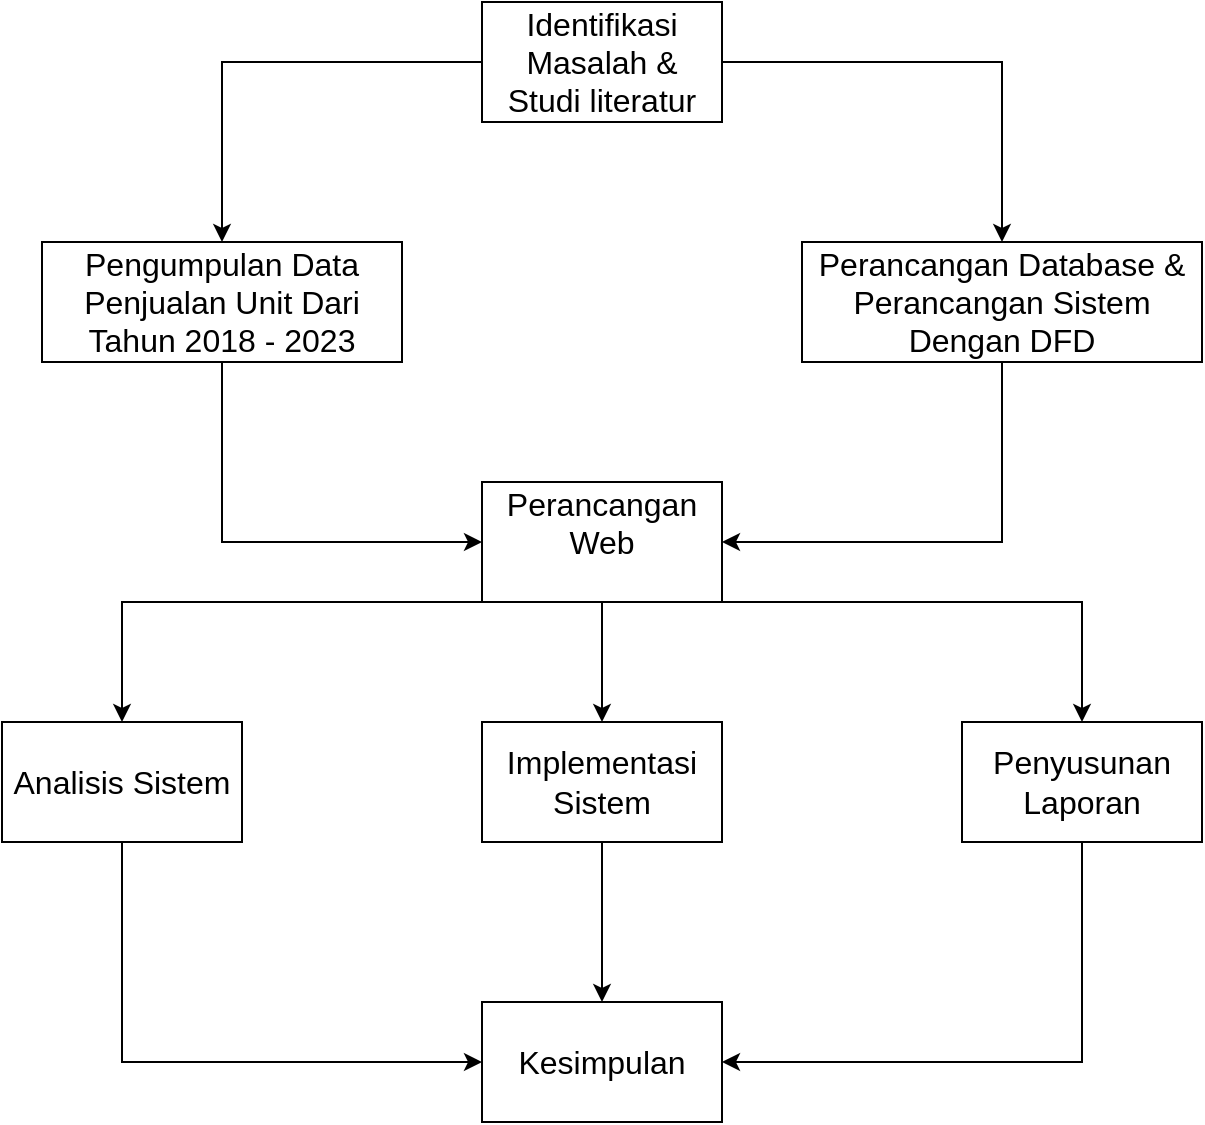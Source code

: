 <mxfile version="24.6.5" type="github">
  <diagram name="Page-1" id="ZhkAO-OksAHkfIsfI0hL">
    <mxGraphModel dx="794" dy="446" grid="1" gridSize="10" guides="1" tooltips="1" connect="1" arrows="1" fold="1" page="1" pageScale="1" pageWidth="1169" pageHeight="827" math="0" shadow="0">
      <root>
        <mxCell id="0" />
        <mxCell id="1" parent="0" />
        <mxCell id="O1jV9tuj0lzTonCqNAjx-1" value="Identifikasi Masalah &amp;amp;&lt;div style=&quot;font-size: 16px;&quot;&gt;Studi literatur&lt;/div&gt;" style="rounded=0;whiteSpace=wrap;html=1;fontSize=16;" vertex="1" parent="1">
          <mxGeometry x="240" y="80" width="120" height="60" as="geometry" />
        </mxCell>
        <mxCell id="O1jV9tuj0lzTonCqNAjx-2" value="Pengumpulan Data Penjualan Unit Dari Tahun 2018 - 2023" style="rounded=0;whiteSpace=wrap;html=1;fontSize=16;" vertex="1" parent="1">
          <mxGeometry x="20" y="200" width="180" height="60" as="geometry" />
        </mxCell>
        <mxCell id="O1jV9tuj0lzTonCqNAjx-3" value="Perancangan Database &amp;amp; Perancangan Sistem Dengan DFD" style="rounded=0;whiteSpace=wrap;html=1;fontSize=16;" vertex="1" parent="1">
          <mxGeometry x="400" y="200" width="200" height="60" as="geometry" />
        </mxCell>
        <mxCell id="O1jV9tuj0lzTonCqNAjx-5" value="Perancangan Web&lt;div style=&quot;font-size: 16px;&quot;&gt;&lt;br style=&quot;font-size: 16px;&quot;&gt;&lt;/div&gt;" style="rounded=0;whiteSpace=wrap;html=1;fontSize=16;" vertex="1" parent="1">
          <mxGeometry x="240" y="320" width="120" height="60" as="geometry" />
        </mxCell>
        <mxCell id="O1jV9tuj0lzTonCqNAjx-6" value="Analisis Sistem" style="rounded=0;whiteSpace=wrap;html=1;fontSize=16;" vertex="1" parent="1">
          <mxGeometry y="440" width="120" height="60" as="geometry" />
        </mxCell>
        <mxCell id="O1jV9tuj0lzTonCqNAjx-7" value="Penyusunan Laporan" style="rounded=0;whiteSpace=wrap;html=1;fontSize=16;" vertex="1" parent="1">
          <mxGeometry x="480" y="440" width="120" height="60" as="geometry" />
        </mxCell>
        <mxCell id="O1jV9tuj0lzTonCqNAjx-8" value="Implementasi Sistem" style="rounded=0;whiteSpace=wrap;html=1;fontSize=16;" vertex="1" parent="1">
          <mxGeometry x="240" y="440" width="120" height="60" as="geometry" />
        </mxCell>
        <mxCell id="O1jV9tuj0lzTonCqNAjx-9" value="Kesimpulan" style="rounded=0;whiteSpace=wrap;html=1;fontSize=16;" vertex="1" parent="1">
          <mxGeometry x="240" y="580" width="120" height="60" as="geometry" />
        </mxCell>
        <mxCell id="O1jV9tuj0lzTonCqNAjx-10" value="" style="endArrow=classic;html=1;rounded=0;exitX=1;exitY=0.5;exitDx=0;exitDy=0;entryX=0.5;entryY=0;entryDx=0;entryDy=0;fontSize=16;" edge="1" parent="1" source="O1jV9tuj0lzTonCqNAjx-1" target="O1jV9tuj0lzTonCqNAjx-3">
          <mxGeometry width="50" height="50" relative="1" as="geometry">
            <mxPoint x="470" y="140" as="sourcePoint" />
            <mxPoint x="520" y="90" as="targetPoint" />
            <Array as="points">
              <mxPoint x="500" y="110" />
            </Array>
          </mxGeometry>
        </mxCell>
        <mxCell id="O1jV9tuj0lzTonCqNAjx-11" value="" style="endArrow=classic;html=1;rounded=0;exitX=0;exitY=0.5;exitDx=0;exitDy=0;entryX=0.5;entryY=0;entryDx=0;entryDy=0;fontSize=16;" edge="1" parent="1" source="O1jV9tuj0lzTonCqNAjx-1" target="O1jV9tuj0lzTonCqNAjx-2">
          <mxGeometry width="50" height="50" relative="1" as="geometry">
            <mxPoint x="60" y="190" as="sourcePoint" />
            <mxPoint x="110" y="140" as="targetPoint" />
            <Array as="points">
              <mxPoint x="110" y="110" />
            </Array>
          </mxGeometry>
        </mxCell>
        <mxCell id="O1jV9tuj0lzTonCqNAjx-12" value="" style="endArrow=classic;html=1;rounded=0;exitX=0.5;exitY=1;exitDx=0;exitDy=0;entryX=0;entryY=0.5;entryDx=0;entryDy=0;fontSize=16;" edge="1" parent="1" source="O1jV9tuj0lzTonCqNAjx-2" target="O1jV9tuj0lzTonCqNAjx-5">
          <mxGeometry width="50" height="50" relative="1" as="geometry">
            <mxPoint x="270" y="280" as="sourcePoint" />
            <mxPoint x="320" y="230" as="targetPoint" />
            <Array as="points">
              <mxPoint x="110" y="350" />
            </Array>
          </mxGeometry>
        </mxCell>
        <mxCell id="O1jV9tuj0lzTonCqNAjx-13" value="" style="endArrow=classic;html=1;rounded=0;exitX=0.5;exitY=1;exitDx=0;exitDy=0;entryX=1;entryY=0.5;entryDx=0;entryDy=0;fontSize=16;" edge="1" parent="1" source="O1jV9tuj0lzTonCqNAjx-3" target="O1jV9tuj0lzTonCqNAjx-5">
          <mxGeometry width="50" height="50" relative="1" as="geometry">
            <mxPoint x="540" y="330" as="sourcePoint" />
            <mxPoint x="590" y="280" as="targetPoint" />
            <Array as="points">
              <mxPoint x="500" y="350" />
            </Array>
          </mxGeometry>
        </mxCell>
        <mxCell id="O1jV9tuj0lzTonCqNAjx-14" value="" style="endArrow=classic;html=1;rounded=0;exitX=1;exitY=1;exitDx=0;exitDy=0;entryX=0.5;entryY=0;entryDx=0;entryDy=0;fontSize=16;" edge="1" parent="1" source="O1jV9tuj0lzTonCqNAjx-5" target="O1jV9tuj0lzTonCqNAjx-7">
          <mxGeometry width="50" height="50" relative="1" as="geometry">
            <mxPoint x="530" y="380" as="sourcePoint" />
            <mxPoint x="580" y="330" as="targetPoint" />
            <Array as="points">
              <mxPoint x="540" y="380" />
            </Array>
          </mxGeometry>
        </mxCell>
        <mxCell id="O1jV9tuj0lzTonCqNAjx-15" value="" style="endArrow=classic;html=1;rounded=0;exitX=0.5;exitY=1;exitDx=0;exitDy=0;entryX=0.5;entryY=0;entryDx=0;entryDy=0;fontSize=16;" edge="1" parent="1" source="O1jV9tuj0lzTonCqNAjx-5" target="O1jV9tuj0lzTonCqNAjx-8">
          <mxGeometry width="50" height="50" relative="1" as="geometry">
            <mxPoint x="350" y="430" as="sourcePoint" />
            <mxPoint x="400" y="380" as="targetPoint" />
          </mxGeometry>
        </mxCell>
        <mxCell id="O1jV9tuj0lzTonCqNAjx-16" value="" style="endArrow=classic;html=1;rounded=0;exitX=0;exitY=1;exitDx=0;exitDy=0;entryX=0.5;entryY=0;entryDx=0;entryDy=0;fontSize=16;" edge="1" parent="1" source="O1jV9tuj0lzTonCqNAjx-5" target="O1jV9tuj0lzTonCqNAjx-6">
          <mxGeometry width="50" height="50" relative="1" as="geometry">
            <mxPoint x="110" y="440" as="sourcePoint" />
            <mxPoint x="160" y="390" as="targetPoint" />
            <Array as="points">
              <mxPoint x="60" y="380" />
            </Array>
          </mxGeometry>
        </mxCell>
        <mxCell id="O1jV9tuj0lzTonCqNAjx-17" value="" style="endArrow=classic;html=1;rounded=0;exitX=0.5;exitY=1;exitDx=0;exitDy=0;entryX=0.5;entryY=0;entryDx=0;entryDy=0;fontSize=16;" edge="1" parent="1" source="O1jV9tuj0lzTonCqNAjx-8" target="O1jV9tuj0lzTonCqNAjx-9">
          <mxGeometry width="50" height="50" relative="1" as="geometry">
            <mxPoint x="120" y="620" as="sourcePoint" />
            <mxPoint x="170" y="570" as="targetPoint" />
          </mxGeometry>
        </mxCell>
        <mxCell id="O1jV9tuj0lzTonCqNAjx-18" value="" style="endArrow=classic;html=1;rounded=0;exitX=0.5;exitY=1;exitDx=0;exitDy=0;entryX=0;entryY=0.5;entryDx=0;entryDy=0;fontSize=16;" edge="1" parent="1" source="O1jV9tuj0lzTonCqNAjx-6" target="O1jV9tuj0lzTonCqNAjx-9">
          <mxGeometry width="50" height="50" relative="1" as="geometry">
            <mxPoint x="100" y="620" as="sourcePoint" />
            <mxPoint x="150" y="570" as="targetPoint" />
            <Array as="points">
              <mxPoint x="60" y="610" />
            </Array>
          </mxGeometry>
        </mxCell>
        <mxCell id="O1jV9tuj0lzTonCqNAjx-19" value="" style="endArrow=classic;html=1;rounded=0;exitX=0.5;exitY=1;exitDx=0;exitDy=0;entryX=1;entryY=0.5;entryDx=0;entryDy=0;fontSize=16;" edge="1" parent="1" source="O1jV9tuj0lzTonCqNAjx-7" target="O1jV9tuj0lzTonCqNAjx-9">
          <mxGeometry width="50" height="50" relative="1" as="geometry">
            <mxPoint x="480" y="610" as="sourcePoint" />
            <mxPoint x="530" y="560" as="targetPoint" />
            <Array as="points">
              <mxPoint x="540" y="610" />
            </Array>
          </mxGeometry>
        </mxCell>
      </root>
    </mxGraphModel>
  </diagram>
</mxfile>
